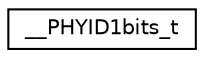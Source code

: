 digraph "Graphical Class Hierarchy"
{
  edge [fontname="Helvetica",fontsize="10",labelfontname="Helvetica",labelfontsize="10"];
  node [fontname="Helvetica",fontsize="10",shape=record];
  rankdir="LR";
  Node1 [label="__PHYID1bits_t",height=0.2,width=0.4,color="black", fillcolor="white", style="filled",URL="$union_____p_h_y_i_d1bits__t.html"];
}
